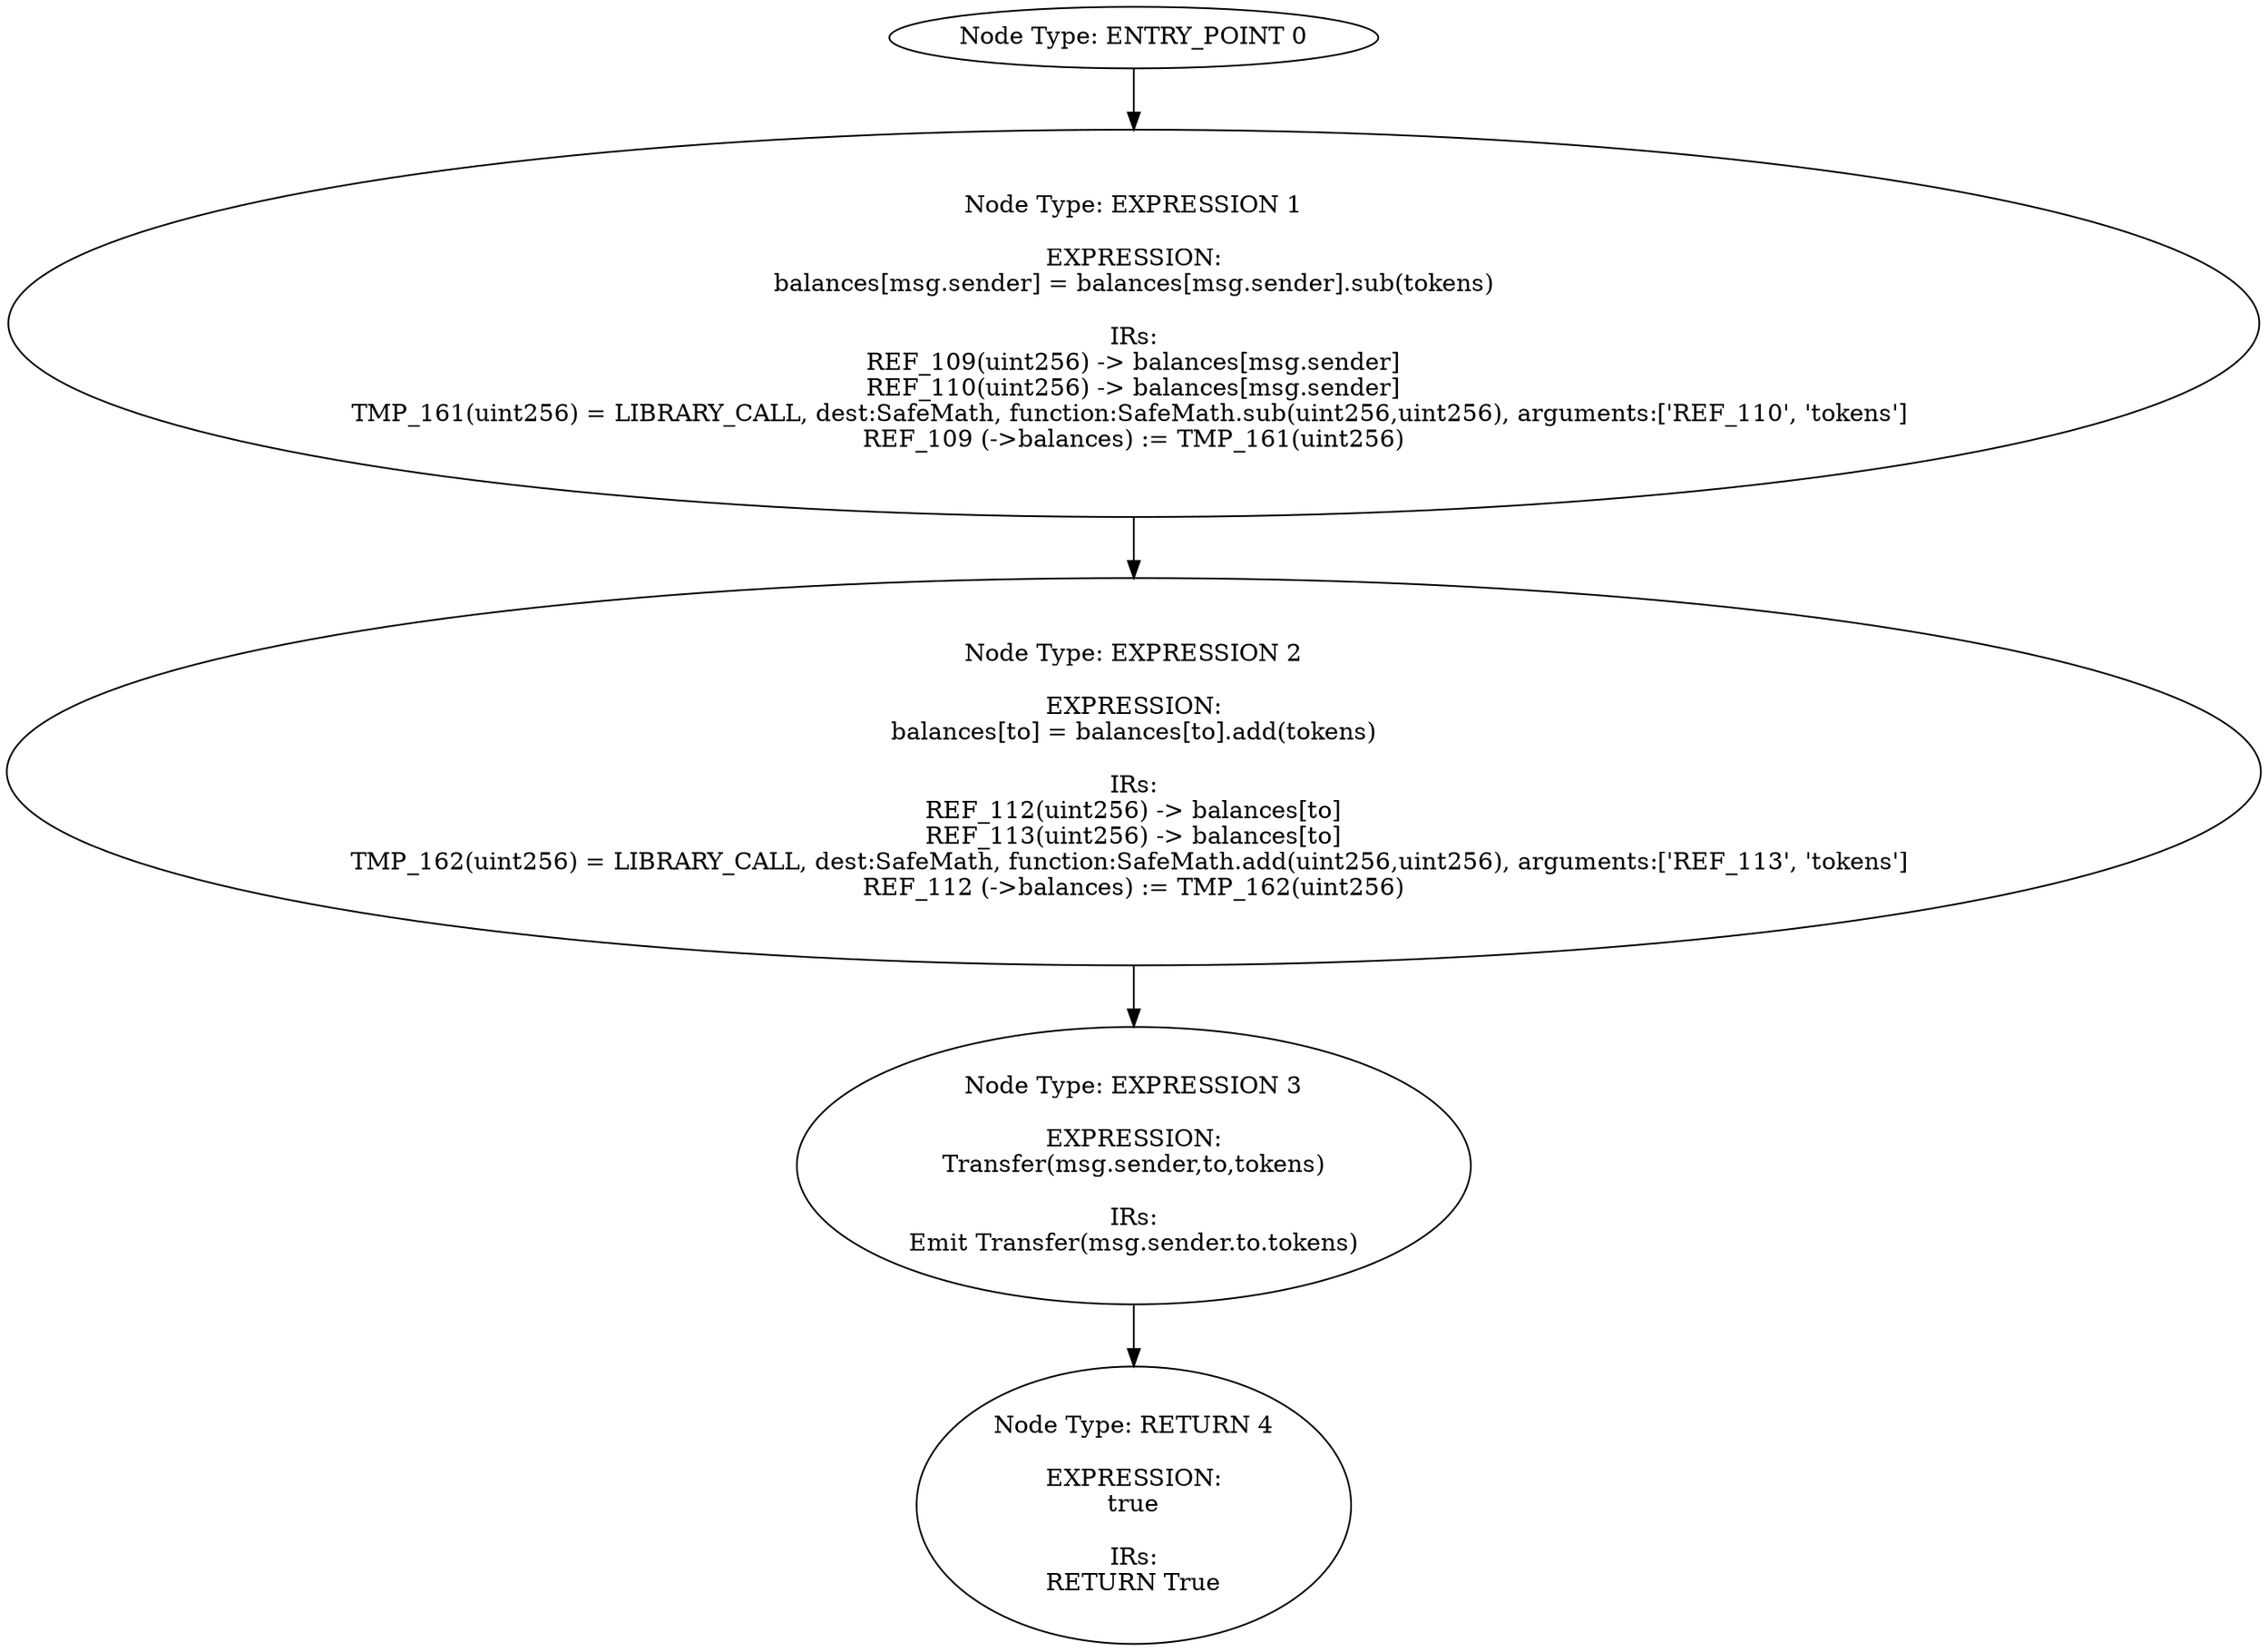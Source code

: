 digraph{
0[label="Node Type: ENTRY_POINT 0
"];
0->1;
1[label="Node Type: EXPRESSION 1

EXPRESSION:
balances[msg.sender] = balances[msg.sender].sub(tokens)

IRs:
REF_109(uint256) -> balances[msg.sender]
REF_110(uint256) -> balances[msg.sender]
TMP_161(uint256) = LIBRARY_CALL, dest:SafeMath, function:SafeMath.sub(uint256,uint256), arguments:['REF_110', 'tokens'] 
REF_109 (->balances) := TMP_161(uint256)"];
1->2;
2[label="Node Type: EXPRESSION 2

EXPRESSION:
balances[to] = balances[to].add(tokens)

IRs:
REF_112(uint256) -> balances[to]
REF_113(uint256) -> balances[to]
TMP_162(uint256) = LIBRARY_CALL, dest:SafeMath, function:SafeMath.add(uint256,uint256), arguments:['REF_113', 'tokens'] 
REF_112 (->balances) := TMP_162(uint256)"];
2->3;
3[label="Node Type: EXPRESSION 3

EXPRESSION:
Transfer(msg.sender,to,tokens)

IRs:
Emit Transfer(msg.sender.to.tokens)"];
3->4;
4[label="Node Type: RETURN 4

EXPRESSION:
true

IRs:
RETURN True"];
}
